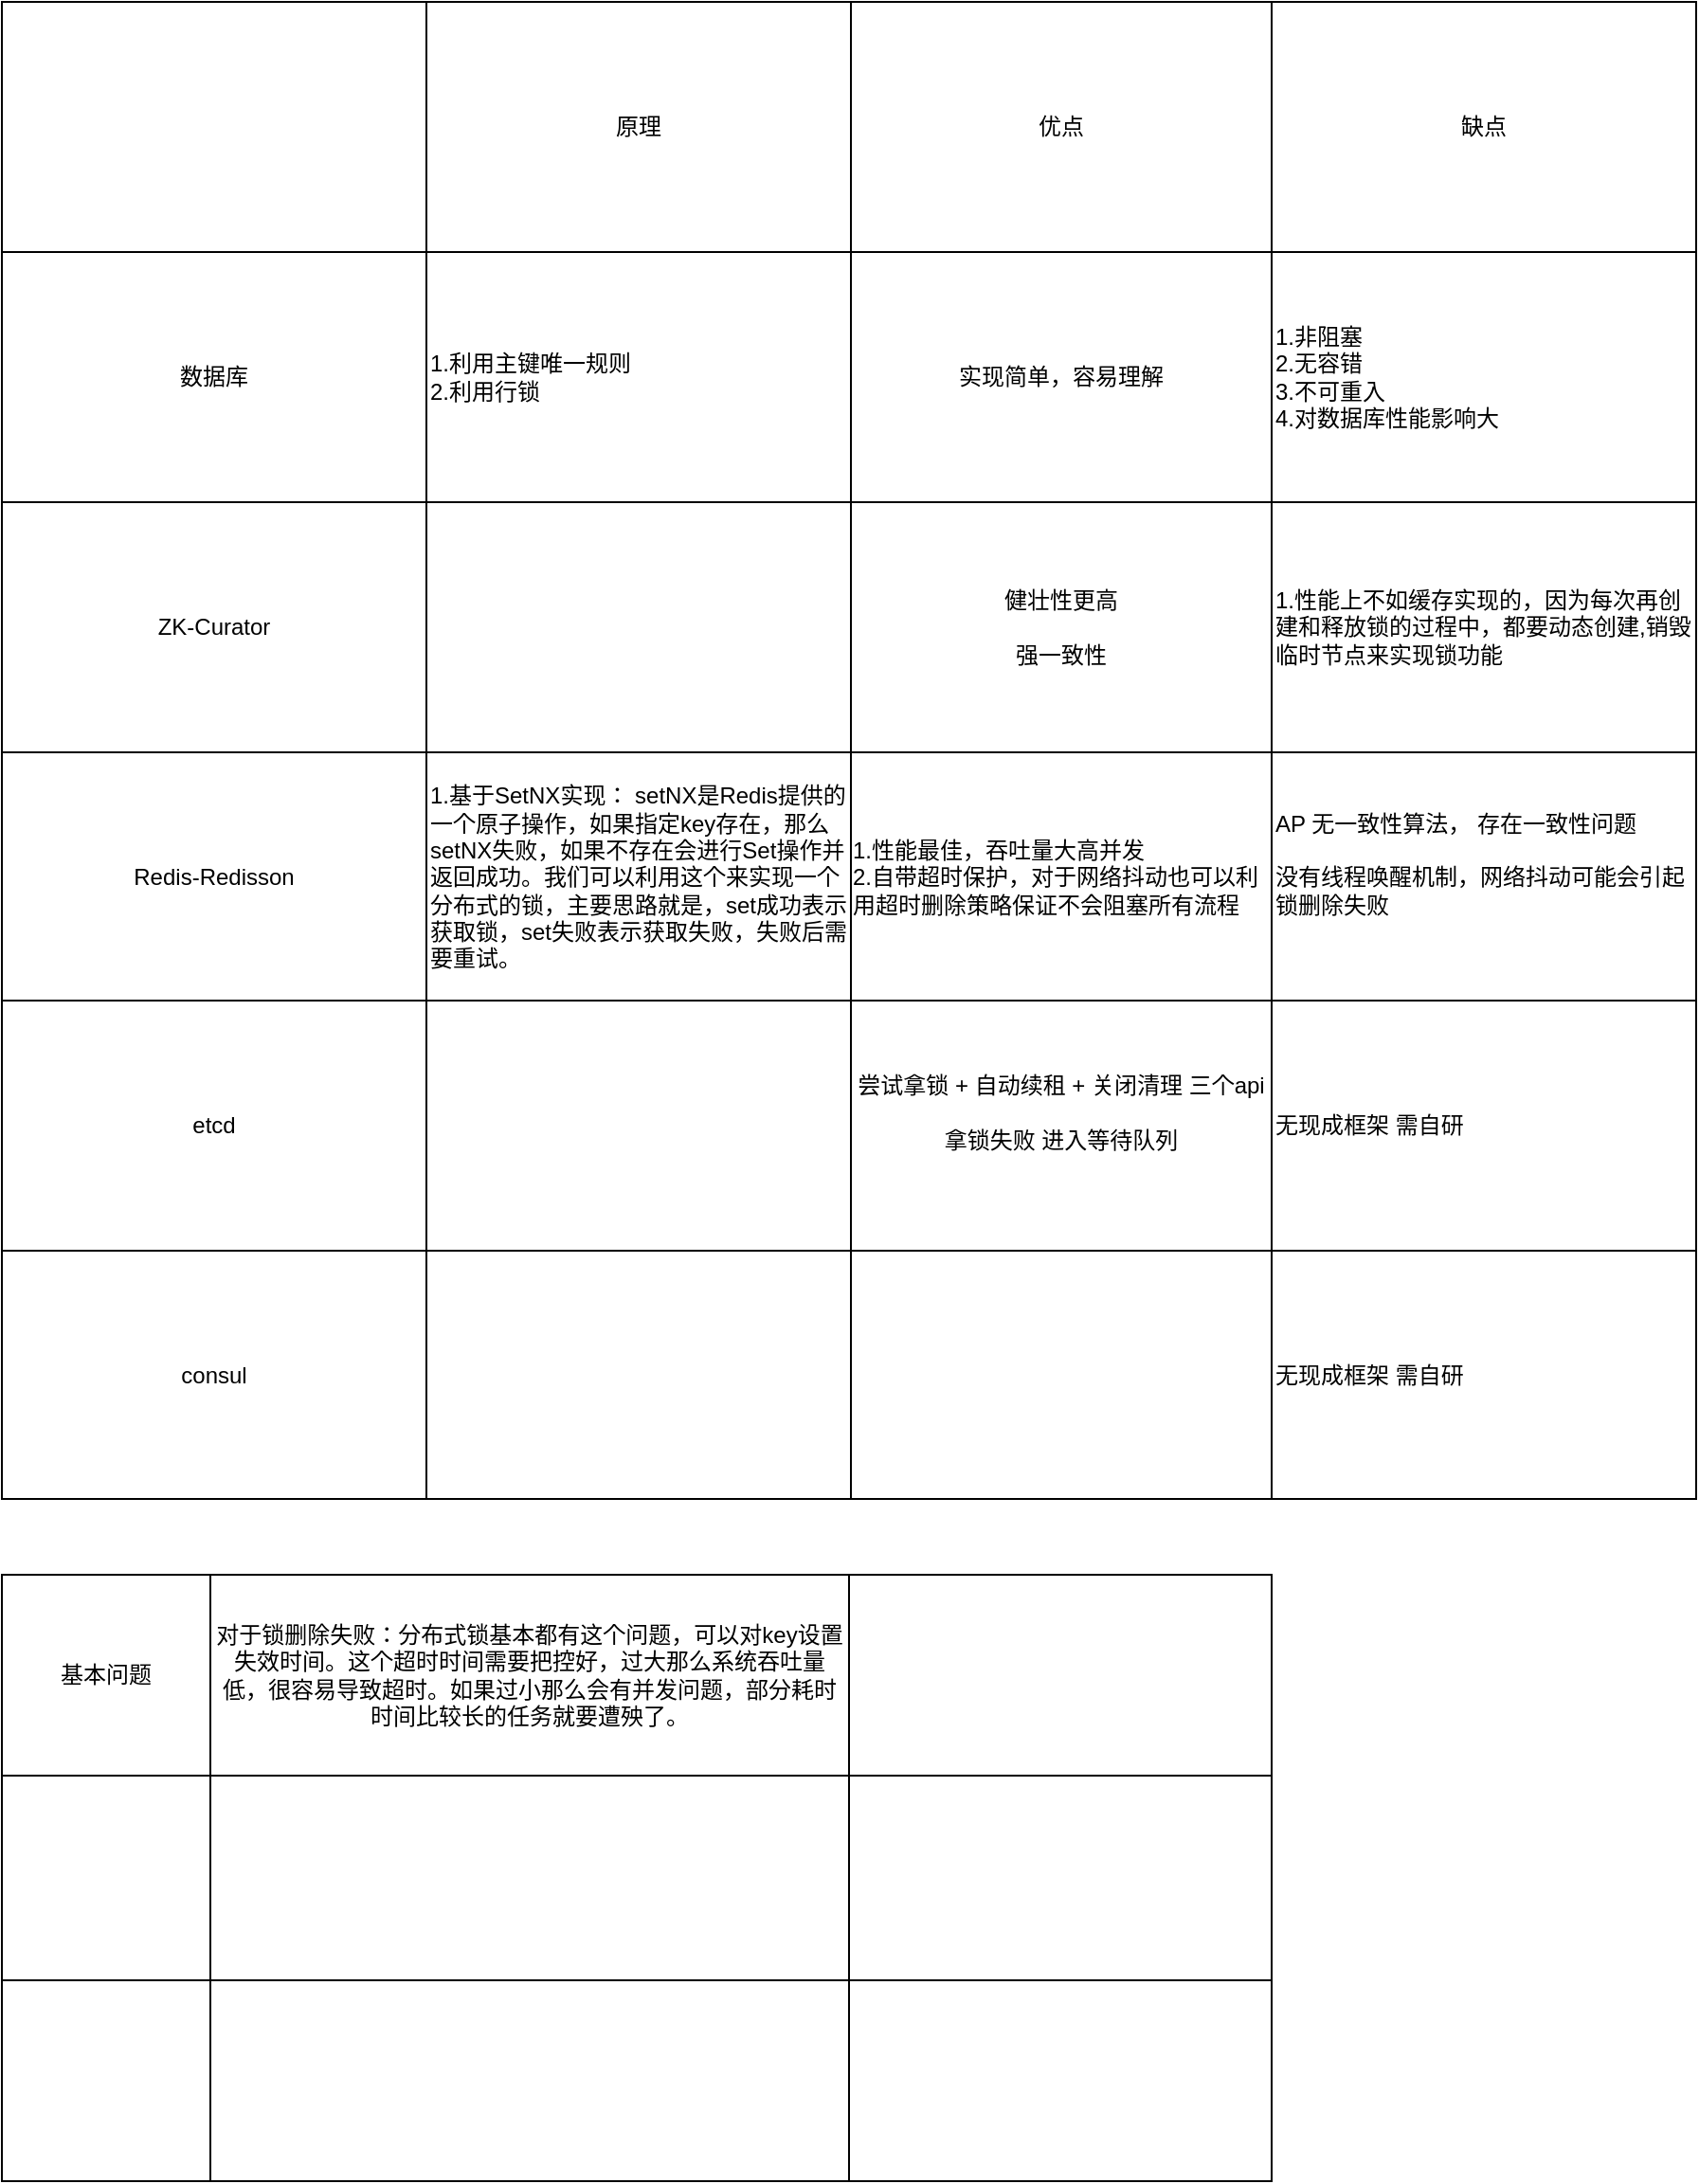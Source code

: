 <mxfile version="13.9.9" type="device" pages="7"><diagram id="2sapUihmrrFxIuWPXZXC" name="Main"><mxGraphModel dx="946" dy="680" grid="1" gridSize="10" guides="1" tooltips="1" connect="1" arrows="1" fold="1" page="1" pageScale="1" pageWidth="827" pageHeight="1169" math="0" shadow="0"><root><mxCell id="0"/><mxCell id="1" parent="0"/><mxCell id="EG-Zfkvy1hy_tXoO8RkZ-1" value="" style="shape=table;html=1;whiteSpace=wrap;startSize=0;container=1;collapsible=0;childLayout=tableLayout;" parent="1" vertex="1"><mxGeometry x="10" y="10" width="894" height="790" as="geometry"/></mxCell><mxCell id="7hCXI0mUjRR5fwOpkknB-1" style="shape=partialRectangle;html=1;whiteSpace=wrap;collapsible=0;dropTarget=0;pointerEvents=0;fillColor=none;top=0;left=0;bottom=0;right=0;points=[[0,0.5],[1,0.5]];portConstraint=eastwest;" parent="EG-Zfkvy1hy_tXoO8RkZ-1" vertex="1"><mxGeometry width="894" height="132" as="geometry"/></mxCell><mxCell id="7hCXI0mUjRR5fwOpkknB-2" style="shape=partialRectangle;html=1;whiteSpace=wrap;connectable=0;fillColor=none;top=0;left=0;bottom=0;right=0;overflow=hidden;" parent="7hCXI0mUjRR5fwOpkknB-1" vertex="1"><mxGeometry width="224" height="132" as="geometry"/></mxCell><mxCell id="7hCXI0mUjRR5fwOpkknB-13" value="原理" style="shape=partialRectangle;html=1;whiteSpace=wrap;connectable=0;fillColor=none;top=0;left=0;bottom=0;right=0;overflow=hidden;" parent="7hCXI0mUjRR5fwOpkknB-1" vertex="1"><mxGeometry x="224" width="224" height="132" as="geometry"/></mxCell><mxCell id="7hCXI0mUjRR5fwOpkknB-3" value="优点" style="shape=partialRectangle;html=1;whiteSpace=wrap;connectable=0;fillColor=none;top=0;left=0;bottom=0;right=0;overflow=hidden;" parent="7hCXI0mUjRR5fwOpkknB-1" vertex="1"><mxGeometry x="448" width="222" height="132" as="geometry"/></mxCell><mxCell id="7hCXI0mUjRR5fwOpkknB-4" value="缺点" style="shape=partialRectangle;html=1;whiteSpace=wrap;connectable=0;fillColor=none;top=0;left=0;bottom=0;right=0;overflow=hidden;" parent="7hCXI0mUjRR5fwOpkknB-1" vertex="1"><mxGeometry x="670" width="224" height="132" as="geometry"/></mxCell><mxCell id="EG-Zfkvy1hy_tXoO8RkZ-2" value="" style="shape=partialRectangle;html=1;whiteSpace=wrap;collapsible=0;dropTarget=0;pointerEvents=0;fillColor=none;top=0;left=0;bottom=0;right=0;points=[[0,0.5],[1,0.5]];portConstraint=eastwest;" parent="EG-Zfkvy1hy_tXoO8RkZ-1" vertex="1"><mxGeometry y="132" width="894" height="132" as="geometry"/></mxCell><mxCell id="EG-Zfkvy1hy_tXoO8RkZ-3" value="数据库" style="shape=partialRectangle;html=1;whiteSpace=wrap;connectable=0;fillColor=none;top=0;left=0;bottom=0;right=0;overflow=hidden;" parent="EG-Zfkvy1hy_tXoO8RkZ-2" vertex="1"><mxGeometry width="224" height="132" as="geometry"/></mxCell><mxCell id="7hCXI0mUjRR5fwOpkknB-14" value="1.利用主键唯一规则&lt;br&gt;2.利用行锁" style="shape=partialRectangle;html=1;whiteSpace=wrap;connectable=0;fillColor=none;top=0;left=0;bottom=0;right=0;overflow=hidden;align=left;" parent="EG-Zfkvy1hy_tXoO8RkZ-2" vertex="1"><mxGeometry x="224" width="224" height="132" as="geometry"/></mxCell><mxCell id="EG-Zfkvy1hy_tXoO8RkZ-4" value="实现简单，容易理解&lt;br&gt;" style="shape=partialRectangle;html=1;whiteSpace=wrap;connectable=0;fillColor=none;top=0;left=0;bottom=0;right=0;overflow=hidden;" parent="EG-Zfkvy1hy_tXoO8RkZ-2" vertex="1"><mxGeometry x="448" width="222" height="132" as="geometry"/></mxCell><mxCell id="EG-Zfkvy1hy_tXoO8RkZ-5" value="1.非阻塞&lt;br&gt;2.无容错&lt;br&gt;3.不可重入&lt;br&gt;4.对数据库性能影响大" style="shape=partialRectangle;html=1;whiteSpace=wrap;connectable=0;fillColor=none;top=0;left=0;bottom=0;right=0;overflow=hidden;align=left;" parent="EG-Zfkvy1hy_tXoO8RkZ-2" vertex="1"><mxGeometry x="670" width="224" height="132" as="geometry"/></mxCell><mxCell id="EG-Zfkvy1hy_tXoO8RkZ-6" value="" style="shape=partialRectangle;html=1;whiteSpace=wrap;collapsible=0;dropTarget=0;pointerEvents=0;fillColor=none;top=0;left=0;bottom=0;right=0;points=[[0,0.5],[1,0.5]];portConstraint=eastwest;" parent="EG-Zfkvy1hy_tXoO8RkZ-1" vertex="1"><mxGeometry y="264" width="894" height="132" as="geometry"/></mxCell><mxCell id="EG-Zfkvy1hy_tXoO8RkZ-7" value="ZK-Curator" style="shape=partialRectangle;html=1;whiteSpace=wrap;connectable=0;fillColor=none;top=0;left=0;bottom=0;right=0;overflow=hidden;" parent="EG-Zfkvy1hy_tXoO8RkZ-6" vertex="1"><mxGeometry width="224" height="132" as="geometry"/></mxCell><mxCell id="7hCXI0mUjRR5fwOpkknB-15" style="shape=partialRectangle;html=1;whiteSpace=wrap;connectable=0;fillColor=none;top=0;left=0;bottom=0;right=0;overflow=hidden;" parent="EG-Zfkvy1hy_tXoO8RkZ-6" vertex="1"><mxGeometry x="224" width="224" height="132" as="geometry"/></mxCell><mxCell id="EG-Zfkvy1hy_tXoO8RkZ-8" value="健壮性更高&lt;br&gt;&lt;br&gt;强一致性" style="shape=partialRectangle;html=1;whiteSpace=wrap;connectable=0;fillColor=none;top=0;left=0;bottom=0;right=0;overflow=hidden;" parent="EG-Zfkvy1hy_tXoO8RkZ-6" vertex="1"><mxGeometry x="448" width="222" height="132" as="geometry"/></mxCell><mxCell id="EG-Zfkvy1hy_tXoO8RkZ-9" value="1.性能上不如缓存实现的，因为每次再创建和释放锁的过程中，都要动态创建,销毁临时节点来实现锁功能" style="shape=partialRectangle;html=1;whiteSpace=wrap;connectable=0;fillColor=none;top=0;left=0;bottom=0;right=0;overflow=hidden;align=left;" parent="EG-Zfkvy1hy_tXoO8RkZ-6" vertex="1"><mxGeometry x="670" width="224" height="132" as="geometry"/></mxCell><mxCell id="EG-Zfkvy1hy_tXoO8RkZ-10" value="" style="shape=partialRectangle;html=1;whiteSpace=wrap;collapsible=0;dropTarget=0;pointerEvents=0;fillColor=none;top=0;left=0;bottom=0;right=0;points=[[0,0.5],[1,0.5]];portConstraint=eastwest;" parent="EG-Zfkvy1hy_tXoO8RkZ-1" vertex="1"><mxGeometry y="396" width="894" height="131" as="geometry"/></mxCell><mxCell id="EG-Zfkvy1hy_tXoO8RkZ-11" value="Redis-Redisson" style="shape=partialRectangle;html=1;whiteSpace=wrap;connectable=0;fillColor=none;top=0;left=0;bottom=0;right=0;overflow=hidden;" parent="EG-Zfkvy1hy_tXoO8RkZ-10" vertex="1"><mxGeometry width="224" height="131" as="geometry"/></mxCell><mxCell id="7hCXI0mUjRR5fwOpkknB-16" value="1.基于SetNX实现：&amp;nbsp;setNX是Redis提供的一个原子操作，如果指定key存在，那么setNX失败，如果不存在会进行Set操作并返回成功。我们可以利用这个来实现一个分布式的锁，主要思路就是，set成功表示获取锁，set失败表示获取失败，失败后需要重试。" style="shape=partialRectangle;html=1;whiteSpace=wrap;connectable=0;fillColor=none;top=0;left=0;bottom=0;right=0;overflow=hidden;align=left;" parent="EG-Zfkvy1hy_tXoO8RkZ-10" vertex="1"><mxGeometry x="224" width="224" height="131" as="geometry"/></mxCell><mxCell id="EG-Zfkvy1hy_tXoO8RkZ-12" value="&lt;div style=&quot;text-align: left&quot;&gt;&lt;span&gt;1.性能最佳，吞吐量大&lt;/span&gt;&lt;span&gt;高并发&lt;/span&gt;&lt;/div&gt;&lt;div style=&quot;text-align: left&quot;&gt;&lt;span&gt;2.自带超时保护，对于网络抖动也可以利用超时删除策略保证不会阻塞所有流程&lt;/span&gt;&lt;/div&gt;" style="shape=partialRectangle;html=1;whiteSpace=wrap;connectable=0;fillColor=none;top=0;left=0;bottom=0;right=0;overflow=hidden;" parent="EG-Zfkvy1hy_tXoO8RkZ-10" vertex="1"><mxGeometry x="448" width="222" height="131" as="geometry"/></mxCell><mxCell id="EG-Zfkvy1hy_tXoO8RkZ-13" value="AP 无一致性算法， 存在一致性问题&lt;br&gt;&lt;br&gt;没有线程唤醒机制，网络抖动可能会引起锁删除失败&lt;br&gt;&lt;br&gt;" style="shape=partialRectangle;html=1;whiteSpace=wrap;connectable=0;fillColor=none;top=0;left=0;bottom=0;right=0;overflow=hidden;align=left;" parent="EG-Zfkvy1hy_tXoO8RkZ-10" vertex="1"><mxGeometry x="670" width="224" height="131" as="geometry"/></mxCell><mxCell id="7hCXI0mUjRR5fwOpkknB-9" style="shape=partialRectangle;html=1;whiteSpace=wrap;collapsible=0;dropTarget=0;pointerEvents=0;fillColor=none;top=0;left=0;bottom=0;right=0;points=[[0,0.5],[1,0.5]];portConstraint=eastwest;" parent="EG-Zfkvy1hy_tXoO8RkZ-1" vertex="1"><mxGeometry y="527" width="894" height="132" as="geometry"/></mxCell><mxCell id="7hCXI0mUjRR5fwOpkknB-10" value="etcd" style="shape=partialRectangle;html=1;whiteSpace=wrap;connectable=0;fillColor=none;top=0;left=0;bottom=0;right=0;overflow=hidden;" parent="7hCXI0mUjRR5fwOpkknB-9" vertex="1"><mxGeometry width="224" height="132" as="geometry"/></mxCell><mxCell id="7hCXI0mUjRR5fwOpkknB-17" style="shape=partialRectangle;html=1;whiteSpace=wrap;connectable=0;fillColor=none;top=0;left=0;bottom=0;right=0;overflow=hidden;" parent="7hCXI0mUjRR5fwOpkknB-9" vertex="1"><mxGeometry x="224" width="224" height="132" as="geometry"/></mxCell><mxCell id="7hCXI0mUjRR5fwOpkknB-11" value="&lt;div&gt;尝试拿锁 + 自动续租 + 关闭清理 三个api&lt;/div&gt;&lt;div&gt;&lt;br&gt;&lt;/div&gt;&lt;div&gt;拿锁失败 进入等待队列&lt;/div&gt;&lt;div&gt;&lt;br&gt;&lt;/div&gt;" style="shape=partialRectangle;html=1;whiteSpace=wrap;connectable=0;fillColor=none;top=0;left=0;bottom=0;right=0;overflow=hidden;" parent="7hCXI0mUjRR5fwOpkknB-9" vertex="1"><mxGeometry x="448" width="222" height="132" as="geometry"/></mxCell><mxCell id="7hCXI0mUjRR5fwOpkknB-12" value="无现成框架 需自研" style="shape=partialRectangle;html=1;whiteSpace=wrap;connectable=0;fillColor=none;top=0;left=0;bottom=0;right=0;overflow=hidden;align=left;" parent="7hCXI0mUjRR5fwOpkknB-9" vertex="1"><mxGeometry x="670" width="224" height="132" as="geometry"/></mxCell><mxCell id="7hCXI0mUjRR5fwOpkknB-5" style="shape=partialRectangle;html=1;whiteSpace=wrap;collapsible=0;dropTarget=0;pointerEvents=0;fillColor=none;top=0;left=0;bottom=0;right=0;points=[[0,0.5],[1,0.5]];portConstraint=eastwest;" parent="EG-Zfkvy1hy_tXoO8RkZ-1" vertex="1"><mxGeometry y="659" width="894" height="131" as="geometry"/></mxCell><mxCell id="7hCXI0mUjRR5fwOpkknB-6" value="consul" style="shape=partialRectangle;html=1;whiteSpace=wrap;connectable=0;fillColor=none;top=0;left=0;bottom=0;right=0;overflow=hidden;" parent="7hCXI0mUjRR5fwOpkknB-5" vertex="1"><mxGeometry width="224" height="131" as="geometry"/></mxCell><mxCell id="7hCXI0mUjRR5fwOpkknB-18" style="shape=partialRectangle;html=1;whiteSpace=wrap;connectable=0;fillColor=none;top=0;left=0;bottom=0;right=0;overflow=hidden;" parent="7hCXI0mUjRR5fwOpkknB-5" vertex="1"><mxGeometry x="224" width="224" height="131" as="geometry"/></mxCell><mxCell id="7hCXI0mUjRR5fwOpkknB-7" style="shape=partialRectangle;html=1;whiteSpace=wrap;connectable=0;fillColor=none;top=0;left=0;bottom=0;right=0;overflow=hidden;" parent="7hCXI0mUjRR5fwOpkknB-5" vertex="1"><mxGeometry x="448" width="222" height="131" as="geometry"/></mxCell><mxCell id="7hCXI0mUjRR5fwOpkknB-8" value="&lt;span&gt;无现成框架 需自研&lt;/span&gt;" style="shape=partialRectangle;html=1;whiteSpace=wrap;connectable=0;fillColor=none;top=0;left=0;bottom=0;right=0;overflow=hidden;align=left;" parent="7hCXI0mUjRR5fwOpkknB-5" vertex="1"><mxGeometry x="670" width="224" height="131" as="geometry"/></mxCell><mxCell id="7hCXI0mUjRR5fwOpkknB-19" value="" style="shape=table;html=1;whiteSpace=wrap;startSize=0;container=1;collapsible=0;childLayout=tableLayout;" parent="1" vertex="1"><mxGeometry x="10" y="840" width="670" height="320" as="geometry"/></mxCell><mxCell id="7hCXI0mUjRR5fwOpkknB-20" value="" style="shape=partialRectangle;html=1;whiteSpace=wrap;collapsible=0;dropTarget=0;pointerEvents=0;fillColor=none;top=0;left=0;bottom=0;right=0;points=[[0,0.5],[1,0.5]];portConstraint=eastwest;" parent="7hCXI0mUjRR5fwOpkknB-19" vertex="1"><mxGeometry width="670" height="106" as="geometry"/></mxCell><mxCell id="7hCXI0mUjRR5fwOpkknB-21" value="基本问题" style="shape=partialRectangle;html=1;whiteSpace=wrap;connectable=0;fillColor=none;top=0;left=0;bottom=0;right=0;overflow=hidden;" parent="7hCXI0mUjRR5fwOpkknB-20" vertex="1"><mxGeometry width="110" height="106" as="geometry"/></mxCell><mxCell id="7hCXI0mUjRR5fwOpkknB-22" value="对于锁删除失败：分布式锁基本都有这个问题，可以对key设置失效时间。这个超时时间需要把控好，过大那么系统吞吐量低，很容易导致超时。如果过小那么会有并发问题，部分耗时时间比较长的任务就要遭殃了。" style="shape=partialRectangle;html=1;whiteSpace=wrap;connectable=0;fillColor=none;top=0;left=0;bottom=0;right=0;overflow=hidden;" parent="7hCXI0mUjRR5fwOpkknB-20" vertex="1"><mxGeometry x="110" width="337" height="106" as="geometry"/></mxCell><mxCell id="7hCXI0mUjRR5fwOpkknB-23" value="" style="shape=partialRectangle;html=1;whiteSpace=wrap;connectable=0;fillColor=none;top=0;left=0;bottom=0;right=0;overflow=hidden;" parent="7hCXI0mUjRR5fwOpkknB-20" vertex="1"><mxGeometry x="447" width="223" height="106" as="geometry"/></mxCell><mxCell id="7hCXI0mUjRR5fwOpkknB-24" value="" style="shape=partialRectangle;html=1;whiteSpace=wrap;collapsible=0;dropTarget=0;pointerEvents=0;fillColor=none;top=0;left=0;bottom=0;right=0;points=[[0,0.5],[1,0.5]];portConstraint=eastwest;" parent="7hCXI0mUjRR5fwOpkknB-19" vertex="1"><mxGeometry y="106" width="670" height="108" as="geometry"/></mxCell><mxCell id="7hCXI0mUjRR5fwOpkknB-25" value="" style="shape=partialRectangle;html=1;whiteSpace=wrap;connectable=0;fillColor=none;top=0;left=0;bottom=0;right=0;overflow=hidden;" parent="7hCXI0mUjRR5fwOpkknB-24" vertex="1"><mxGeometry width="110" height="108" as="geometry"/></mxCell><mxCell id="7hCXI0mUjRR5fwOpkknB-26" value="" style="shape=partialRectangle;html=1;whiteSpace=wrap;connectable=0;fillColor=none;top=0;left=0;bottom=0;right=0;overflow=hidden;" parent="7hCXI0mUjRR5fwOpkknB-24" vertex="1"><mxGeometry x="110" width="337" height="108" as="geometry"/></mxCell><mxCell id="7hCXI0mUjRR5fwOpkknB-27" value="" style="shape=partialRectangle;html=1;whiteSpace=wrap;connectable=0;fillColor=none;top=0;left=0;bottom=0;right=0;overflow=hidden;" parent="7hCXI0mUjRR5fwOpkknB-24" vertex="1"><mxGeometry x="447" width="223" height="108" as="geometry"/></mxCell><mxCell id="7hCXI0mUjRR5fwOpkknB-28" value="" style="shape=partialRectangle;html=1;whiteSpace=wrap;collapsible=0;dropTarget=0;pointerEvents=0;fillColor=none;top=0;left=0;bottom=0;right=0;points=[[0,0.5],[1,0.5]];portConstraint=eastwest;" parent="7hCXI0mUjRR5fwOpkknB-19" vertex="1"><mxGeometry y="214" width="670" height="106" as="geometry"/></mxCell><mxCell id="7hCXI0mUjRR5fwOpkknB-29" value="" style="shape=partialRectangle;html=1;whiteSpace=wrap;connectable=0;fillColor=none;top=0;left=0;bottom=0;right=0;overflow=hidden;" parent="7hCXI0mUjRR5fwOpkknB-28" vertex="1"><mxGeometry width="110" height="106" as="geometry"/></mxCell><mxCell id="7hCXI0mUjRR5fwOpkknB-30" value="" style="shape=partialRectangle;html=1;whiteSpace=wrap;connectable=0;fillColor=none;top=0;left=0;bottom=0;right=0;overflow=hidden;" parent="7hCXI0mUjRR5fwOpkknB-28" vertex="1"><mxGeometry x="110" width="337" height="106" as="geometry"/></mxCell><mxCell id="7hCXI0mUjRR5fwOpkknB-31" value="" style="shape=partialRectangle;html=1;whiteSpace=wrap;connectable=0;fillColor=none;top=0;left=0;bottom=0;right=0;overflow=hidden;" parent="7hCXI0mUjRR5fwOpkknB-28" vertex="1"><mxGeometry x="447" width="223" height="106" as="geometry"/></mxCell></root></mxGraphModel></diagram><diagram id="DAmjyyVPTUL0T6BzKS_8" name="数据库-唯一索引"><mxGraphModel dx="767" dy="465" grid="1" gridSize="10" guides="1" tooltips="1" connect="1" arrows="1" fold="1" page="1" pageScale="1" pageWidth="827" pageHeight="1169" math="0" shadow="0"><root><mxCell id="JBeVbGtBRNHeULAoN06l-0"/><mxCell id="JBeVbGtBRNHeULAoN06l-1" parent="JBeVbGtBRNHeULAoN06l-0"/></root></mxGraphModel></diagram><diagram id="BVB5fHYl4Q4JGgIHqrAi" name="ZK-Curator"><mxGraphModel dx="767" dy="465" grid="1" gridSize="10" guides="1" tooltips="1" connect="1" arrows="1" fold="1" page="1" pageScale="1" pageWidth="827" pageHeight="1169" math="0" shadow="0"><root><mxCell id="v48M-rbstX-M9nS9iaFh-0"/><mxCell id="v48M-rbstX-M9nS9iaFh-1" parent="v48M-rbstX-M9nS9iaFh-0"/><mxCell id="blxCe8-eZ5w2QX_nCGu4-17" value="" style="rounded=0;whiteSpace=wrap;html=1;strokeColor=#000000;fillColor=#ffffff;" vertex="1" parent="v48M-rbstX-M9nS9iaFh-1"><mxGeometry x="10" y="260" width="350" height="300" as="geometry"/></mxCell><mxCell id="blxCe8-eZ5w2QX_nCGu4-0" value="&lt;h1&gt;设计思路&lt;/h1&gt;&lt;p&gt;1. 客户端调用createNode方法在locker下创建临时顺序节点.&lt;/p&gt;&lt;p&gt;2. 然后调用getChildren(“lockpath”)来获取lockpath下面的所有子节点，注意此时不用设置任何Watcher。&lt;/p&gt;&lt;p&gt;3. 客户端获取到所有的子节点path之后，如果发现自己在之前创建的子节点序号最小，那么就认为该客户端获取到了锁。如果发现自己创建的节点并非lockpath所有子节点中最小的，说明自己还没有获取到锁，此时客户端需要找到比自己小的那个节点，然后对其调用exist()方法，同时对其注册事件监听器。&lt;/p&gt;&lt;p&gt;4. 当这个被关注的节点删除，则客户端的Watcher会收到相应通知，此时再次判断自己创建的节点是否是lockpath子节点中序号最小的，如果是则获取到了锁，如果不是则重复以上步骤继续获取到比自己小的一个节点并注册监听。&lt;/p&gt;&lt;p&gt;5. 释放锁的时候删除该临时节点。&lt;/p&gt;" style="text;html=1;spacing=5;spacingTop=-20;whiteSpace=wrap;overflow=hidden;rounded=0;fillColor=#ffffff;strokeColor=#000000;" vertex="1" parent="v48M-rbstX-M9nS9iaFh-1"><mxGeometry x="10" y="10" width="670" height="230" as="geometry"/></mxCell><mxCell id="blxCe8-eZ5w2QX_nCGu4-9" style="edgeStyle=orthogonalEdgeStyle;rounded=0;orthogonalLoop=1;jettySize=auto;html=1;exitX=0.5;exitY=1;exitDx=0;exitDy=0;entryX=0;entryY=0.5;entryDx=0;entryDy=0;" edge="1" parent="v48M-rbstX-M9nS9iaFh-1" source="blxCe8-eZ5w2QX_nCGu4-1" target="blxCe8-eZ5w2QX_nCGu4-2"><mxGeometry relative="1" as="geometry"><Array as="points"><mxPoint x="70" y="340"/></Array></mxGeometry></mxCell><mxCell id="blxCe8-eZ5w2QX_nCGu4-1" value="ZooKeeper" style="rounded=0;whiteSpace=wrap;html=1;strokeColor=#000000;fillColor=#ffffff;" vertex="1" parent="v48M-rbstX-M9nS9iaFh-1"><mxGeometry x="20" y="270" width="100" height="60" as="geometry"/></mxCell><mxCell id="blxCe8-eZ5w2QX_nCGu4-10" style="edgeStyle=orthogonalEdgeStyle;rounded=0;orthogonalLoop=1;jettySize=auto;html=1;exitX=0.5;exitY=1;exitDx=0;exitDy=0;entryX=0;entryY=0.5;entryDx=0;entryDy=0;" edge="1" parent="v48M-rbstX-M9nS9iaFh-1" source="blxCe8-eZ5w2QX_nCGu4-2" target="blxCe8-eZ5w2QX_nCGu4-3"><mxGeometry relative="1" as="geometry"/></mxCell><mxCell id="blxCe8-eZ5w2QX_nCGu4-11" style="edgeStyle=orthogonalEdgeStyle;rounded=0;orthogonalLoop=1;jettySize=auto;html=1;exitX=0.5;exitY=1;exitDx=0;exitDy=0;entryX=0;entryY=0.5;entryDx=0;entryDy=0;" edge="1" parent="v48M-rbstX-M9nS9iaFh-1" source="blxCe8-eZ5w2QX_nCGu4-2" target="blxCe8-eZ5w2QX_nCGu4-4"><mxGeometry relative="1" as="geometry"/></mxCell><mxCell id="blxCe8-eZ5w2QX_nCGu4-12" style="edgeStyle=orthogonalEdgeStyle;rounded=0;orthogonalLoop=1;jettySize=auto;html=1;exitX=0.5;exitY=1;exitDx=0;exitDy=0;entryX=0;entryY=0.5;entryDx=0;entryDy=0;" edge="1" parent="v48M-rbstX-M9nS9iaFh-1" source="blxCe8-eZ5w2QX_nCGu4-2" target="blxCe8-eZ5w2QX_nCGu4-5"><mxGeometry relative="1" as="geometry"/></mxCell><mxCell id="blxCe8-eZ5w2QX_nCGu4-2" value="Lock" style="rounded=0;whiteSpace=wrap;html=1;strokeColor=#000000;fillColor=#ffffff;dashed=1;" vertex="1" parent="v48M-rbstX-M9nS9iaFh-1"><mxGeometry x="160" y="320" width="80" height="40" as="geometry"/></mxCell><mxCell id="blxCe8-eZ5w2QX_nCGu4-3" value="Node1" style="rounded=0;whiteSpace=wrap;html=1;strokeColor=#000000;fillColor=#ffffff;" vertex="1" parent="v48M-rbstX-M9nS9iaFh-1"><mxGeometry x="260" y="380" width="80" height="40" as="geometry"/></mxCell><mxCell id="blxCe8-eZ5w2QX_nCGu4-4" value="Node2" style="rounded=0;whiteSpace=wrap;html=1;strokeColor=#000000;fillColor=#ffffff;" vertex="1" parent="v48M-rbstX-M9nS9iaFh-1"><mxGeometry x="260" y="440" width="80" height="40" as="geometry"/></mxCell><mxCell id="blxCe8-eZ5w2QX_nCGu4-5" value="Node3" style="rounded=0;whiteSpace=wrap;html=1;strokeColor=#000000;fillColor=#ffffff;" vertex="1" parent="v48M-rbstX-M9nS9iaFh-1"><mxGeometry x="260" y="500" width="80" height="40" as="geometry"/></mxCell><mxCell id="blxCe8-eZ5w2QX_nCGu4-13" style="edgeStyle=orthogonalEdgeStyle;rounded=0;orthogonalLoop=1;jettySize=auto;html=1;exitX=0;exitY=0.5;exitDx=0;exitDy=0;entryX=1;entryY=0.5;entryDx=0;entryDy=0;" edge="1" parent="v48M-rbstX-M9nS9iaFh-1" source="blxCe8-eZ5w2QX_nCGu4-6" target="blxCe8-eZ5w2QX_nCGu4-2"><mxGeometry relative="1" as="geometry"/></mxCell><mxCell id="blxCe8-eZ5w2QX_nCGu4-18" value="&lt;b style=&quot;color: rgb(0 , 204 , 0) ; font-size: 18px&quot;&gt;创建节点&lt;/b&gt;" style="edgeLabel;html=1;align=center;verticalAlign=middle;resizable=0;points=[];" vertex="1" connectable="0" parent="blxCe8-eZ5w2QX_nCGu4-13"><mxGeometry x="-0.233" y="-1" relative="1" as="geometry"><mxPoint as="offset"/></mxGeometry></mxCell><mxCell id="blxCe8-eZ5w2QX_nCGu4-6" value="Client1" style="rounded=0;whiteSpace=wrap;html=1;strokeColor=#000000;fillColor=#ffffff;" vertex="1" parent="v48M-rbstX-M9nS9iaFh-1"><mxGeometry x="480" y="320" width="80" height="40" as="geometry"/></mxCell><mxCell id="blxCe8-eZ5w2QX_nCGu4-14" style="rounded=0;orthogonalLoop=1;jettySize=auto;html=1;exitX=0.5;exitY=0;exitDx=0;exitDy=0;entryX=0.5;entryY=1;entryDx=0;entryDy=0;" edge="1" parent="v48M-rbstX-M9nS9iaFh-1" source="blxCe8-eZ5w2QX_nCGu4-7" target="blxCe8-eZ5w2QX_nCGu4-6"><mxGeometry relative="1" as="geometry"><mxPoint x="240" y="340" as="targetPoint"/></mxGeometry></mxCell><mxCell id="blxCe8-eZ5w2QX_nCGu4-19" value="Watch" style="edgeLabel;html=1;align=center;verticalAlign=middle;resizable=0;points=[];" vertex="1" connectable="0" parent="blxCe8-eZ5w2QX_nCGu4-14"><mxGeometry x="-0.2" y="-2" relative="1" as="geometry"><mxPoint as="offset"/></mxGeometry></mxCell><mxCell id="blxCe8-eZ5w2QX_nCGu4-7" value="Client2" style="rounded=0;whiteSpace=wrap;html=1;strokeColor=#000000;fillColor=#ffffff;" vertex="1" parent="v48M-rbstX-M9nS9iaFh-1"><mxGeometry x="480" y="400" width="80" height="40" as="geometry"/></mxCell><mxCell id="blxCe8-eZ5w2QX_nCGu4-15" style="rounded=0;orthogonalLoop=1;jettySize=auto;html=1;exitX=0.5;exitY=0;exitDx=0;exitDy=0;entryX=0.5;entryY=1;entryDx=0;entryDy=0;" edge="1" parent="v48M-rbstX-M9nS9iaFh-1" source="blxCe8-eZ5w2QX_nCGu4-8" target="blxCe8-eZ5w2QX_nCGu4-7"><mxGeometry relative="1" as="geometry"><mxPoint x="520" y="370" as="targetPoint"/></mxGeometry></mxCell><mxCell id="blxCe8-eZ5w2QX_nCGu4-20" value="Watch" style="edgeLabel;html=1;align=center;verticalAlign=middle;resizable=0;points=[];" vertex="1" connectable="0" parent="blxCe8-eZ5w2QX_nCGu4-15"><mxGeometry x="-0.05" relative="1" as="geometry"><mxPoint as="offset"/></mxGeometry></mxCell><mxCell id="blxCe8-eZ5w2QX_nCGu4-8" value="Client3" style="rounded=0;whiteSpace=wrap;html=1;strokeColor=#000000;fillColor=#ffffff;" vertex="1" parent="v48M-rbstX-M9nS9iaFh-1"><mxGeometry x="480" y="480" width="80" height="40" as="geometry"/></mxCell></root></mxGraphModel></diagram><diagram id="rFU77yOKbXaEFSgA4v5V" name="Redis-Redisson"><mxGraphModel dx="946" dy="680" grid="1" gridSize="10" guides="1" tooltips="1" connect="1" arrows="1" fold="1" page="1" pageScale="1" pageWidth="827" pageHeight="1169" math="0" shadow="0"><root><mxCell id="waWErmtXAN_j88VwkvEe-0"/><mxCell id="waWErmtXAN_j88VwkvEe-1" parent="waWErmtXAN_j88VwkvEe-0"/><mxCell id="fJYQoaCmLgJq304zl1Pv-26" style="edgeStyle=orthogonalEdgeStyle;rounded=0;orthogonalLoop=1;jettySize=auto;html=1;exitX=1;exitY=0.5;exitDx=0;exitDy=0;strokeColor=#00CC00;" parent="waWErmtXAN_j88VwkvEe-1" source="fJYQoaCmLgJq304zl1Pv-25" edge="1"><mxGeometry relative="1" as="geometry"><mxPoint x="480" y="500" as="targetPoint"/></mxGeometry></mxCell><mxCell id="1ahyVP9RZ5wru-vnh2kg-0" value="&lt;h1&gt;原理&lt;/h1&gt;&lt;p&gt;在Redisson中，使用key来作为是否上锁的标志，当通过getLock(String key)方法获得相应的锁之后，这个key即作为一个锁存储到Redis集群中，在接下来如果有其他的线程尝试获取名为key的锁时，便会向集群中进行查询，如果能够查到这个锁并发现相应的value的值不为0，则表示已经有其他线程申请了这个锁同时还没有释放，则当前线程进入阻塞，否则由当前线程获取这个锁并将value值加一，如果是可重入锁的话，则当前线程每获得一个自身线程的锁，就将value的值加一，而每释放一个锁则将value值减一，直到减至0，完全释放这个锁。因为底层是基于分布式的Redis集群，所以Redisson实现了分布式的锁机制。&lt;br&gt;&lt;/p&gt;" style="text;html=1;spacing=5;spacingTop=-20;whiteSpace=wrap;overflow=hidden;rounded=0;fillColor=#ffffff;strokeColor=#000000;" parent="waWErmtXAN_j88VwkvEe-1" vertex="1"><mxGeometry x="10" y="10" width="590" height="150" as="geometry"/></mxCell><mxCell id="fJYQoaCmLgJq304zl1Pv-9" style="edgeStyle=orthogonalEdgeStyle;rounded=0;orthogonalLoop=1;jettySize=auto;html=1;exitX=1;exitY=0.5;exitDx=0;exitDy=0;entryX=0;entryY=0.5;entryDx=0;entryDy=0;fillColor=#d5e8d4;strokeColor=#82b366;" parent="waWErmtXAN_j88VwkvEe-1" source="fJYQoaCmLgJq304zl1Pv-0" target="fJYQoaCmLgJq304zl1Pv-2" edge="1"><mxGeometry relative="1" as="geometry"/></mxCell><mxCell id="fJYQoaCmLgJq304zl1Pv-0" value="Thread 1" style="rounded=0;whiteSpace=wrap;html=1;strokeColor=#000000;fillColor=#ffffff;" parent="waWErmtXAN_j88VwkvEe-1" vertex="1"><mxGeometry x="20" y="360" width="80" height="40" as="geometry"/></mxCell><mxCell id="fJYQoaCmLgJq304zl1Pv-10" style="edgeStyle=orthogonalEdgeStyle;rounded=0;orthogonalLoop=1;jettySize=auto;html=1;exitX=1;exitY=0.5;exitDx=0;exitDy=0;entryX=0;entryY=0.5;entryDx=0;entryDy=0;fillColor=#dae8fc;strokeColor=#6c8ebf;" parent="waWErmtXAN_j88VwkvEe-1" source="fJYQoaCmLgJq304zl1Pv-1" target="fJYQoaCmLgJq304zl1Pv-2" edge="1"><mxGeometry relative="1" as="geometry"/></mxCell><mxCell id="fJYQoaCmLgJq304zl1Pv-1" value="Thread 2" style="rounded=0;whiteSpace=wrap;html=1;strokeColor=#000000;fillColor=#ffffff;" parent="waWErmtXAN_j88VwkvEe-1" vertex="1"><mxGeometry x="20" y="520" width="80" height="40" as="geometry"/></mxCell><mxCell id="fJYQoaCmLgJq304zl1Pv-11" style="edgeStyle=orthogonalEdgeStyle;rounded=0;orthogonalLoop=1;jettySize=auto;html=1;exitX=1;exitY=0.5;exitDx=0;exitDy=0;strokeColor=#009900;" parent="waWErmtXAN_j88VwkvEe-1" source="fJYQoaCmLgJq304zl1Pv-2" edge="1"><mxGeometry relative="1" as="geometry"><mxPoint x="300" y="400" as="targetPoint"/><Array as="points"><mxPoint x="220" y="400"/></Array></mxGeometry></mxCell><mxCell id="fJYQoaCmLgJq304zl1Pv-14" style="edgeStyle=orthogonalEdgeStyle;rounded=0;orthogonalLoop=1;jettySize=auto;html=1;exitX=1;exitY=0.5;exitDx=0;exitDy=0;entryX=0;entryY=0.5;entryDx=0;entryDy=0;strokeColor=#00CC00;" parent="waWErmtXAN_j88VwkvEe-1" source="fJYQoaCmLgJq304zl1Pv-2" target="fJYQoaCmLgJq304zl1Pv-6" edge="1"><mxGeometry relative="1" as="geometry"><Array as="points"><mxPoint x="280" y="460"/><mxPoint x="280" y="500"/></Array></mxGeometry></mxCell><mxCell id="fJYQoaCmLgJq304zl1Pv-24" value="成功" style="edgeLabel;html=1;align=center;verticalAlign=middle;resizable=0;points=[];" parent="fJYQoaCmLgJq304zl1Pv-14" vertex="1" connectable="0"><mxGeometry x="-0.733" y="-1" relative="1" as="geometry"><mxPoint as="offset"/></mxGeometry></mxCell><mxCell id="fJYQoaCmLgJq304zl1Pv-2" value="获取锁" style="rhombus;whiteSpace=wrap;html=1;strokeColor=#000000;fillColor=#ffffff;" parent="waWErmtXAN_j88VwkvEe-1" vertex="1"><mxGeometry x="140" y="420" width="80" height="80" as="geometry"/></mxCell><mxCell id="fJYQoaCmLgJq304zl1Pv-16" style="edgeStyle=orthogonalEdgeStyle;rounded=0;orthogonalLoop=1;jettySize=auto;html=1;exitX=1;exitY=0.5;exitDx=0;exitDy=0;entryX=0;entryY=0.5;entryDx=0;entryDy=0;strokeColor=#00CC00;" parent="waWErmtXAN_j88VwkvEe-1" source="fJYQoaCmLgJq304zl1Pv-6" target="fJYQoaCmLgJq304zl1Pv-15" edge="1"><mxGeometry relative="1" as="geometry"/></mxCell><mxCell id="fJYQoaCmLgJq304zl1Pv-17" style="edgeStyle=orthogonalEdgeStyle;rounded=0;orthogonalLoop=1;jettySize=auto;html=1;exitX=1;exitY=0.5;exitDx=0;exitDy=0;entryX=0;entryY=0.5;entryDx=0;entryDy=0;strokeColor=#00CC00;" parent="waWErmtXAN_j88VwkvEe-1" source="fJYQoaCmLgJq304zl1Pv-6" target="fJYQoaCmLgJq304zl1Pv-7" edge="1"><mxGeometry relative="1" as="geometry"/></mxCell><mxCell id="fJYQoaCmLgJq304zl1Pv-18" style="edgeStyle=orthogonalEdgeStyle;rounded=0;orthogonalLoop=1;jettySize=auto;html=1;exitX=1;exitY=0.5;exitDx=0;exitDy=0;entryX=0;entryY=0.5;entryDx=0;entryDy=0;strokeColor=#00CC00;" parent="waWErmtXAN_j88VwkvEe-1" source="fJYQoaCmLgJq304zl1Pv-6" target="fJYQoaCmLgJq304zl1Pv-8" edge="1"><mxGeometry relative="1" as="geometry"/></mxCell><mxCell id="fJYQoaCmLgJq304zl1Pv-19" value="&lt;b&gt;&lt;font style=&quot;font-size: 13px&quot;&gt;&lt;font color=&quot;#009900&quot;&gt;执行Lua脚本&lt;br&gt;获取锁成功写进数据&lt;br&gt;执行完成后删除数据&lt;br&gt;&lt;/font&gt;&lt;br&gt;&lt;/font&gt;&lt;/b&gt;" style="edgeLabel;html=1;align=center;verticalAlign=middle;resizable=0;points=[];" parent="fJYQoaCmLgJq304zl1Pv-18" vertex="1" connectable="0"><mxGeometry x="-0.688" relative="1" as="geometry"><mxPoint x="29" as="offset"/></mxGeometry></mxCell><mxCell id="fJYQoaCmLgJq304zl1Pv-6" value="hash算法 &lt;br&gt;选择一个主节点" style="ellipse;whiteSpace=wrap;html=1;strokeColor=#d79b00;fillColor=#ffe6cc;" parent="waWErmtXAN_j88VwkvEe-1" vertex="1"><mxGeometry x="300" y="470" width="120" height="60" as="geometry"/></mxCell><mxCell id="QXb3cd0KtiD4aJk_arM--3" style="edgeStyle=orthogonalEdgeStyle;rounded=0;orthogonalLoop=1;jettySize=auto;html=1;exitX=1;exitY=0.5;exitDx=0;exitDy=0;entryX=0;entryY=0.5;entryDx=0;entryDy=0;" parent="waWErmtXAN_j88VwkvEe-1" source="fJYQoaCmLgJq304zl1Pv-7" target="fJYQoaCmLgJq304zl1Pv-20" edge="1"><mxGeometry relative="1" as="geometry"/></mxCell><mxCell id="fJYQoaCmLgJq304zl1Pv-7" value="Master" style="rounded=0;whiteSpace=wrap;html=1;strokeColor=#000000;fillColor=#ffffff;" parent="waWErmtXAN_j88VwkvEe-1" vertex="1"><mxGeometry x="600" y="400" width="80" height="40" as="geometry"/></mxCell><mxCell id="QXb3cd0KtiD4aJk_arM--4" style="edgeStyle=orthogonalEdgeStyle;rounded=0;orthogonalLoop=1;jettySize=auto;html=1;exitX=1;exitY=0.5;exitDx=0;exitDy=0;entryX=0;entryY=0.5;entryDx=0;entryDy=0;" parent="waWErmtXAN_j88VwkvEe-1" source="fJYQoaCmLgJq304zl1Pv-8" target="fJYQoaCmLgJq304zl1Pv-22" edge="1"><mxGeometry relative="1" as="geometry"/></mxCell><mxCell id="fJYQoaCmLgJq304zl1Pv-8" value="Master" style="rounded=0;whiteSpace=wrap;html=1;strokeColor=#000000;fillColor=#ffffff;" parent="waWErmtXAN_j88VwkvEe-1" vertex="1"><mxGeometry x="600" y="560" width="80" height="40" as="geometry"/></mxCell><mxCell id="fJYQoaCmLgJq304zl1Pv-12" style="edgeStyle=orthogonalEdgeStyle;rounded=0;orthogonalLoop=1;jettySize=auto;html=1;exitX=0.5;exitY=1;exitDx=0;exitDy=0;entryX=0.5;entryY=1;entryDx=0;entryDy=0;curved=1;strokeColor=#FF0000;" parent="waWErmtXAN_j88VwkvEe-1" source="fJYQoaCmLgJq304zl1Pv-2" target="fJYQoaCmLgJq304zl1Pv-2" edge="1"><mxGeometry relative="1" as="geometry"><Array as="points"><mxPoint x="160" y="500"/><mxPoint x="160" y="560"/><mxPoint x="210" y="560"/><mxPoint x="210" y="500"/></Array></mxGeometry></mxCell><mxCell id="fJYQoaCmLgJq304zl1Pv-13" value="while() 尝试加锁&amp;nbsp;" style="edgeLabel;html=1;align=center;verticalAlign=middle;resizable=0;points=[];" parent="fJYQoaCmLgJq304zl1Pv-12" vertex="1" connectable="0"><mxGeometry x="-0.323" relative="1" as="geometry"><mxPoint x="30" y="-24" as="offset"/></mxGeometry></mxCell><mxCell id="fJYQoaCmLgJq304zl1Pv-23" value="失败" style="edgeLabel;html=1;align=center;verticalAlign=middle;resizable=0;points=[];" parent="fJYQoaCmLgJq304zl1Pv-12" vertex="1" connectable="0"><mxGeometry x="-0.892" y="1" relative="1" as="geometry"><mxPoint as="offset"/></mxGeometry></mxCell><mxCell id="QXb3cd0KtiD4aJk_arM--2" style="edgeStyle=orthogonalEdgeStyle;rounded=0;orthogonalLoop=1;jettySize=auto;html=1;exitX=1;exitY=0.5;exitDx=0;exitDy=0;entryX=0;entryY=0.5;entryDx=0;entryDy=0;" parent="waWErmtXAN_j88VwkvEe-1" source="fJYQoaCmLgJq304zl1Pv-15" target="fJYQoaCmLgJq304zl1Pv-21" edge="1"><mxGeometry relative="1" as="geometry"/></mxCell><mxCell id="fJYQoaCmLgJq304zl1Pv-15" value="Master" style="rounded=0;whiteSpace=wrap;html=1;strokeColor=#000000;fillColor=#ffffff;" parent="waWErmtXAN_j88VwkvEe-1" vertex="1"><mxGeometry x="600" y="480" width="80" height="40" as="geometry"/></mxCell><mxCell id="fJYQoaCmLgJq304zl1Pv-20" value="Slave" style="rounded=0;whiteSpace=wrap;html=1;strokeColor=#000000;fillColor=#ffffff;dashed=1;dashPattern=1 1;" parent="waWErmtXAN_j88VwkvEe-1" vertex="1"><mxGeometry x="720" y="400" width="80" height="40" as="geometry"/></mxCell><mxCell id="fJYQoaCmLgJq304zl1Pv-21" value="Slave" style="rounded=0;whiteSpace=wrap;html=1;strokeColor=#000000;fillColor=#ffffff;dashed=1;dashPattern=1 1;" parent="waWErmtXAN_j88VwkvEe-1" vertex="1"><mxGeometry x="720" y="480" width="80" height="40" as="geometry"/></mxCell><mxCell id="fJYQoaCmLgJq304zl1Pv-22" value="Slave" style="rounded=0;whiteSpace=wrap;html=1;strokeColor=#000000;fillColor=#ffffff;dashed=1;dashPattern=1 1;" parent="waWErmtXAN_j88VwkvEe-1" vertex="1"><mxGeometry x="720" y="560" width="80" height="40" as="geometry"/></mxCell><mxCell id="QXb3cd0KtiD4aJk_arM--6" style="edgeStyle=orthogonalEdgeStyle;rounded=0;orthogonalLoop=1;jettySize=auto;html=1;exitX=0.5;exitY=0;exitDx=0;exitDy=0;entryX=0.5;entryY=1;entryDx=0;entryDy=0;" parent="waWErmtXAN_j88VwkvEe-1" source="fJYQoaCmLgJq304zl1Pv-25" target="fJYQoaCmLgJq304zl1Pv-27" edge="1"><mxGeometry relative="1" as="geometry"/></mxCell><mxCell id="fJYQoaCmLgJq304zl1Pv-25" value="&lt;span&gt;Watch dog&lt;br&gt;&lt;br&gt;&lt;font color=&quot;#ff0080&quot;&gt;延长当前锁持有时间避免业务未完成就被释放掉&lt;br&gt;&lt;/font&gt;&lt;b&gt;&lt;font color=&quot;#009900&quot;&gt;(还是通过Lua脚本完成)&lt;/font&gt;&lt;/b&gt;&lt;br&gt;&lt;/span&gt;" style="rounded=1;whiteSpace=wrap;html=1;strokeColor=#10739e;fillColor=#b1ddf0;glass=0;shadow=1;sketch=0;" parent="waWErmtXAN_j88VwkvEe-1" vertex="1"><mxGeometry x="280" y="360" width="160" height="80" as="geometry"/></mxCell><mxCell id="QXb3cd0KtiD4aJk_arM--7" style="edgeStyle=orthogonalEdgeStyle;rounded=0;orthogonalLoop=1;jettySize=auto;html=1;exitX=1;exitY=0.5;exitDx=0;exitDy=0;entryX=0;entryY=0.5;entryDx=0;entryDy=0;" parent="waWErmtXAN_j88VwkvEe-1" source="fJYQoaCmLgJq304zl1Pv-27" target="QXb3cd0KtiD4aJk_arM--5" edge="1"><mxGeometry relative="1" as="geometry"/></mxCell><mxCell id="fJYQoaCmLgJq304zl1Pv-27" value="&lt;font style=&quot;font-size: 14px&quot;&gt;自动延长锁有效期的机制&lt;br&gt;&lt;span style=&quot;color: rgb(77 , 77 , 77) ; font-family: , &amp;#34;sf ui text&amp;#34; , &amp;#34;arial&amp;#34; , &amp;#34;pingfang sc&amp;#34; , &amp;#34;hiragino sans gb&amp;#34; , &amp;#34;microsoft yahei&amp;#34; , &amp;#34;wenquanyi micro hei&amp;#34; , sans-serif ; font-size: 16px ; background-color: rgb(255 , 255 , 255)&quot;&gt;lockWatchdogTimeout/3=&lt;/span&gt;10秒 &lt;br&gt;每隔10秒重置过期时间,保持在30秒&lt;br&gt;&lt;/font&gt;" style="text;html=1;align=center;verticalAlign=middle;whiteSpace=wrap;rounded=0;shadow=1;glass=0;sketch=0;fillColor=#ffffff;strokeColor=#000000;" parent="waWErmtXAN_j88VwkvEe-1" vertex="1"><mxGeometry x="240" y="200" width="240" height="110" as="geometry"/></mxCell><mxCell id="QXb3cd0KtiD4aJk_arM--5" value="&lt;h5 style=&quot;box-sizing: border-box ; outline: 0px ; margin: 8px 0px 16px ; padding: 0px ; font-family: &amp;#34;pingfang sc&amp;#34; , &amp;#34;microsoft yahei&amp;#34; , &amp;#34;simhei&amp;#34; , &amp;#34;arial&amp;#34; , &amp;#34;simsun&amp;#34; ; color: rgb(79 , 79 , 79) ; line-height: 26px ; overflow-wrap: break-word ; font-size: 16px&quot;&gt;&lt;font style=&quot;font-size: 16px&quot;&gt;lockWatchdogTimeout（&lt;/font&gt;&lt;code style=&quot;font-weight: normal ; box-sizing: border-box ; outline: 0px ; font-family: &amp;#34;source code pro&amp;#34; , &amp;#34;dejavu sans mono&amp;#34; , &amp;#34;ubuntu mono&amp;#34; , &amp;#34;anonymous pro&amp;#34; , &amp;#34;droid sans mono&amp;#34; , &amp;#34;menlo&amp;#34; , &amp;#34;monaco&amp;#34; , &amp;#34;consolas&amp;#34; , &amp;#34;inconsolata&amp;#34; , &amp;#34;courier&amp;#34; , monospace , &amp;#34;pingfang sc&amp;#34; , &amp;#34;microsoft yahei&amp;#34; , sans-serif ; line-height: 22px ; color: rgb(199 , 37 , 78) ; background-color: rgb(249 , 242 , 244) ; border-radius: 2px ; padding: 2px 4px ; overflow-wrap: break-word&quot;&gt;30000ms&lt;/code&gt;）&lt;/h5&gt;&lt;h5 style=&quot;box-sizing: border-box ; outline: 0px ; margin: 8px 0px 16px ; padding: 0px ; font-family: &amp;#34;pingfang sc&amp;#34; , &amp;#34;microsoft yahei&amp;#34; , &amp;#34;simhei&amp;#34; , &amp;#34;arial&amp;#34; , &amp;#34;simsun&amp;#34; ; line-height: 100% ; overflow-wrap: break-word ; font-size: 13px&quot;&gt;&lt;font color=&quot;#4f4f4f&quot;&gt;该参数只适用于分布式锁的加锁请求中未明确使用&lt;/font&gt;&lt;code style=&quot;color: rgb(199 , 37 , 78) ; font-weight: normal ; box-sizing: border-box ; outline: 0px ; font-family: &amp;#34;source code pro&amp;#34; , &amp;#34;dejavu sans mono&amp;#34; , &amp;#34;ubuntu mono&amp;#34; , &amp;#34;anonymous pro&amp;#34; , &amp;#34;droid sans mono&amp;#34; , &amp;#34;menlo&amp;#34; , &amp;#34;monaco&amp;#34; , &amp;#34;consolas&amp;#34; , &amp;#34;inconsolata&amp;#34; , &amp;#34;courier&amp;#34; , monospace , &amp;#34;pingfang sc&amp;#34; , &amp;#34;microsoft yahei&amp;#34; , sans-serif ; line-height: 22px ; background-color: rgb(249 , 242 , 244) ; border-radius: 2px ; padding: 2px 4px ; overflow-wrap: break-word&quot;&gt;leaseTimeout&lt;/code&gt;&lt;span style=&quot;color: rgb(85 , 86 , 102) ; font-family: &amp;#34;helvetica&amp;#34; ; font-weight: normal&quot;&gt;参数的情况。如果未使用&lt;/span&gt;&lt;code style=&quot;color: rgb(199 , 37 , 78) ; font-weight: normal ; box-sizing: border-box ; outline: 0px ; font-family: &amp;#34;source code pro&amp;#34; , &amp;#34;dejavu sans mono&amp;#34; , &amp;#34;ubuntu mono&amp;#34; , &amp;#34;anonymous pro&amp;#34; , &amp;#34;droid sans mono&amp;#34; , &amp;#34;menlo&amp;#34; , &amp;#34;monaco&amp;#34; , &amp;#34;consolas&amp;#34; , &amp;#34;inconsolata&amp;#34; , &amp;#34;courier&amp;#34; , monospace , &amp;#34;pingfang sc&amp;#34; , &amp;#34;microsoft yahei&amp;#34; , sans-serif ; line-height: 22px ; background-color: rgb(249 , 242 , 244) ; border-radius: 2px ; padding: 2px 4px ; overflow-wrap: break-word&quot;&gt;lockWatchdogTimeout&lt;/code&gt;&lt;span style=&quot;color: rgb(85 , 86 , 102) ; font-family: &amp;#34;helvetica&amp;#34; ; font-weight: normal&quot;&gt;去重新调整一个分布式锁的&lt;/span&gt;&lt;code style=&quot;color: rgb(199 , 37 , 78) ; font-weight: normal ; box-sizing: border-box ; outline: 0px ; font-family: &amp;#34;source code pro&amp;#34; , &amp;#34;dejavu sans mono&amp;#34; , &amp;#34;ubuntu mono&amp;#34; , &amp;#34;anonymous pro&amp;#34; , &amp;#34;droid sans mono&amp;#34; , &amp;#34;menlo&amp;#34; , &amp;#34;monaco&amp;#34; , &amp;#34;consolas&amp;#34; , &amp;#34;inconsolata&amp;#34; , &amp;#34;courier&amp;#34; , monospace , &amp;#34;pingfang sc&amp;#34; , &amp;#34;microsoft yahei&amp;#34; , sans-serif ; line-height: 22px ; background-color: rgb(249 , 242 , 244) ; border-radius: 2px ; padding: 2px 4px ; overflow-wrap: break-word&quot;&gt;lockWatchdogTimeout&lt;/code&gt;&lt;span style=&quot;color: rgb(85 , 86 , 102) ; font-family: &amp;#34;helvetica&amp;#34; ; font-weight: normal&quot;&gt;超时，那么这个锁将变为失效状态。&lt;/span&gt;&lt;span style=&quot;font-family: &amp;#34;helvetica&amp;#34;&quot;&gt;&lt;font color=&quot;#ff0080&quot;&gt;这个参数可以用来避免由Redisson客户端节点宕机或其他原因造成死锁的情况&lt;/font&gt;&lt;/span&gt;&lt;span style=&quot;color: rgb(85 , 86 , 102) ; font-family: &amp;#34;helvetica&amp;#34; ; font-weight: normal&quot;&gt;。&lt;/span&gt;&lt;/h5&gt;" style="text;html=1;spacing=5;spacingTop=-20;whiteSpace=wrap;overflow=hidden;rounded=0;fillColor=#ffffff;strokeColor=#000000;" parent="waWErmtXAN_j88VwkvEe-1" vertex="1"><mxGeometry x="520" y="185" width="400" height="140" as="geometry"/></mxCell><mxCell id="24cTSLAyyNZa-PaPW3ks-0" value="&lt;h1&gt;&lt;font color=&quot;#ff0000&quot;&gt;问题&lt;/font&gt;&lt;/h1&gt;&lt;p&gt;&lt;font style=&quot;font-size: 14px&quot;&gt;1.主从复制时, 当一个client 从 master拿到锁后,开始执行业务,此时 master 还未同步到slave. 然后master挂掉, 触发重新选主, slave成为新的master. 但是由于之前的lock 还未同步到该slave,即当前master还没写入该lock ,然后新的线程到新的master去获取锁就可以完成写入. 从而出现了2个线程同时持有锁的情况. 从而出现线程安全问题&amp;nbsp;&lt;/font&gt;&lt;/p&gt;" style="text;html=1;spacing=5;spacingTop=-20;whiteSpace=wrap;overflow=hidden;rounded=0;fillColor=#ffffff;strokeColor=#000000;" vertex="1" parent="waWErmtXAN_j88VwkvEe-1"><mxGeometry x="20" y="680" width="460" height="160" as="geometry"/></mxCell></root></mxGraphModel></diagram><diagram id="L6-4RR8iCl5EguqAKq7I" name="Redis-RedLock"><mxGraphModel dx="946" dy="680" grid="1" gridSize="10" guides="1" tooltips="1" connect="1" arrows="1" fold="1" page="1" pageScale="1" pageWidth="1920" pageHeight="1200" math="0" shadow="0"><root><mxCell id="43CCTV-DdL8WjjzTaBn5-0"/><mxCell id="43CCTV-DdL8WjjzTaBn5-1" parent="43CCTV-DdL8WjjzTaBn5-0"/><mxCell id="43CCTV-DdL8WjjzTaBn5-2" value="&lt;h1&gt;精简总结&lt;/h1&gt;&lt;div&gt;1.TTL过期时间 &amp;gt; 业务执行时间 + redis 加锁时间 + 时钟漂移时间&lt;/div&gt;&lt;div&gt;2.加锁时间要快, 加锁成功标致为: 过半&lt;br&gt;&lt;/div&gt;&lt;div&gt;3.加锁失败后,重试次数要设置限制. 同时可以随机分配不同的重试启动时间.&lt;/div&gt;&lt;div&gt;4.redis的master挂掉, slave成为master的步骤延迟启动, 延迟时间&amp;gt;=ttl 时间,即可避免多个线程同时获取到锁的情况.&lt;/div&gt;" style="text;html=1;spacing=5;spacingTop=-20;whiteSpace=wrap;overflow=hidden;rounded=0;fillColor=#ffffff;strokeColor=#000000;" vertex="1" parent="43CCTV-DdL8WjjzTaBn5-1"><mxGeometry x="10" y="430" width="430" height="130" as="geometry"/></mxCell><mxCell id="43CCTV-DdL8WjjzTaBn5-3" value="&lt;h1&gt;Clock drift 时钟漂移&lt;/h1&gt;&lt;p&gt;&lt;span style=&quot;color: rgb(0 , 0 , 102) ; font-family: &amp;#34;pingfang sc&amp;#34; , &amp;#34;microsoft yahei&amp;#34; , &amp;#34;helvetica neue&amp;#34; , &amp;#34;helvetica&amp;#34; , &amp;#34;arial&amp;#34; , sans-serif ; font-size: 13px ; background-color: rgb(255 , 255 , 255)&quot;&gt;CLOCK_DRIFT是不同进程间时钟差异&lt;/span&gt;&lt;br&gt;&lt;/p&gt;" style="text;html=1;spacing=5;spacingTop=-20;whiteSpace=wrap;overflow=hidden;rounded=0;fillColor=#ffffff;strokeColor=#000000;" vertex="1" parent="43CCTV-DdL8WjjzTaBn5-1"><mxGeometry x="460" y="430" width="460" height="130" as="geometry"/></mxCell><mxCell id="43CCTV-DdL8WjjzTaBn5-5" style="edgeStyle=orthogonalEdgeStyle;rounded=0;orthogonalLoop=1;jettySize=auto;html=1;exitX=0.236;exitY=1.006;exitDx=0;exitDy=0;entryX=0.5;entryY=0;entryDx=0;entryDy=0;shape=flexArrow;exitPerimeter=0;" edge="1" parent="43CCTV-DdL8WjjzTaBn5-1" source="43CCTV-DdL8WjjzTaBn5-4" target="43CCTV-DdL8WjjzTaBn5-2"><mxGeometry relative="1" as="geometry"/></mxCell><mxCell id="43CCTV-DdL8WjjzTaBn5-4" value="&lt;h1&gt;&lt;font style=&quot;font-size: 24px&quot;&gt;Redlock 算法前提&lt;/font&gt;&lt;/h1&gt;&lt;div style=&quot;font-size: 14px&quot;&gt;&lt;font style=&quot;font-size: 14px&quot;&gt;&lt;font style=&quot;font-size: 14px&quot;&gt;&lt;b&gt;&lt;font color=&quot;#ff0000&quot;&gt;是每个master节点都独立并且不存在主从复制&lt;/font&gt;&lt;/b&gt;&lt;/font&gt;&lt;br&gt;&lt;/font&gt;&lt;/div&gt;&lt;p style=&quot;font-size: 14px&quot;&gt;&lt;span&gt;在Redis的分布式环境中，我们假设有N个Redis master。&lt;/span&gt;&lt;b&gt;这些节点完全互相独立，不存在主从复制或者其他集群协调机制&lt;/b&gt;&lt;span&gt;。我们确保将在N个实例上使用与在Redis单实例下相同方法获取和释放锁。现在我们假设有5个Redis master节点，同时我们需要在5台服务器上面运行这些Redis实例，这样保证他们不会同时都宕掉。&lt;/span&gt;&lt;br&gt;&lt;/p&gt;&lt;p style=&quot;font-size: 14px&quot;&gt;&lt;font&gt;&lt;br&gt;&lt;/font&gt;&lt;/p&gt;&lt;p style=&quot;font-size: 14px&quot;&gt;&lt;font&gt;&lt;b&gt;客户端应该执行以下操作来获取锁&lt;/b&gt;&lt;/font&gt;&lt;span&gt;:&lt;/span&gt;&lt;br&gt;&lt;/p&gt;&lt;div&gt;&lt;ol&gt;&lt;li&gt;&lt;span style=&quot;font-size: 14px&quot;&gt;获取当前时间（单位是毫秒）。&lt;/span&gt;&lt;/li&gt;&lt;li&gt;&lt;span style=&quot;font-size: 14px&quot;&gt;轮流用相同的key和随机值在N个节点上请求锁，在这一步里，客户端在每个master上请求锁时，会有一个和总的锁释放时间相比小的多的超时时间。比如如果锁自动释放时间是10秒钟，那每个节点锁请求的超时时间可能是5-50毫秒的范围，这个可以防止一个客户端在某个宕掉的master节点上阻塞过长时间，如果一个master节点不可用了，我们应该尽快尝试下一个master节点。&lt;/span&gt;&lt;/li&gt;&lt;li&gt;&lt;span style=&quot;font-size: 14px&quot;&gt;客户端计算第二步中获取锁所花的时间，只有当客户端在大多数master节点上成功获取了锁（在这里是3个），而且总共消耗的时间不超过锁释放时间，这个锁就认为是获取成功了。&lt;/span&gt;&lt;/li&gt;&lt;li&gt;&lt;span style=&quot;font-size: 14px&quot;&gt;如果锁获取成功了，那现在锁自动释放时间就是最初的锁释放时间减去之前获取锁所消耗的时间。&lt;/span&gt;&lt;/li&gt;&lt;li&gt;&lt;span style=&quot;font-size: 14px&quot;&gt;如果锁获取失败了，不管是因为获取成功的锁不超过一半（N/2+1)还是因为总消耗时间超过了锁释放时间，客户端都会到每个master节点上释放锁，即便是那些他认为没有获取成功的锁。&lt;/span&gt;&lt;/li&gt;&lt;/ol&gt;&lt;/div&gt;" style="text;html=1;spacing=5;spacingTop=-20;whiteSpace=wrap;overflow=hidden;rounded=0;fillColor=#ffffff;strokeColor=#000000;" vertex="1" parent="43CCTV-DdL8WjjzTaBn5-1"><mxGeometry x="10" y="10" width="910" height="350" as="geometry"/></mxCell></root></mxGraphModel></diagram><diagram id="0H2NK6BT63PgCKHIiv9k" name="ETCD"><mxGraphModel dx="767" dy="465" grid="1" gridSize="10" guides="1" tooltips="1" connect="1" arrows="1" fold="1" page="1" pageScale="1" pageWidth="827" pageHeight="1169" math="0" shadow="0"><root><mxCell id="S4KTgLQ8A78jMP-wDQyk-0"/><mxCell id="S4KTgLQ8A78jMP-wDQyk-1" parent="S4KTgLQ8A78jMP-wDQyk-0"/></root></mxGraphModel></diagram><diagram id="QWAUFBjqWLQvIk8tac0J" name="consul"><mxGraphModel dx="767" dy="465" grid="1" gridSize="10" guides="1" tooltips="1" connect="1" arrows="1" fold="1" page="1" pageScale="1" pageWidth="827" pageHeight="1169" math="0" shadow="0"><root><mxCell id="LcNHLDbIEzVUnQebF5xD-0"/><mxCell id="LcNHLDbIEzVUnQebF5xD-1" parent="LcNHLDbIEzVUnQebF5xD-0"/></root></mxGraphModel></diagram></mxfile>